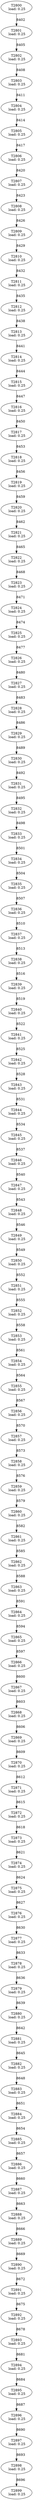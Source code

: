 digraph taskgraph {
	T2800 [label= "T2800\n load: 0.25"];
	T2801 [label= "T2801\n load: 0.25"];
	T2800 -> T2801[label=8402];
	T2802 [label= "T2802\n load: 0.25"];
	T2801 -> T2802[label=8405];
	T2803 [label= "T2803\n load: 0.25"];
	T2802 -> T2803[label=8408];
	T2804 [label= "T2804\n load: 0.25"];
	T2803 -> T2804[label=8411];
	T2805 [label= "T2805\n load: 0.25"];
	T2804 -> T2805[label=8414];
	T2806 [label= "T2806\n load: 0.25"];
	T2805 -> T2806[label=8417];
	T2807 [label= "T2807\n load: 0.25"];
	T2806 -> T2807[label=8420];
	T2808 [label= "T2808\n load: 0.25"];
	T2807 -> T2808[label=8423];
	T2809 [label= "T2809\n load: 0.25"];
	T2808 -> T2809[label=8426];
	T2810 [label= "T2810\n load: 0.25"];
	T2809 -> T2810[label=8429];
	T2811 [label= "T2811\n load: 0.25"];
	T2810 -> T2811[label=8432];
	T2812 [label= "T2812\n load: 0.25"];
	T2811 -> T2812[label=8435];
	T2813 [label= "T2813\n load: 0.25"];
	T2812 -> T2813[label=8438];
	T2814 [label= "T2814\n load: 0.25"];
	T2813 -> T2814[label=8441];
	T2815 [label= "T2815\n load: 0.25"];
	T2814 -> T2815[label=8444];
	T2816 [label= "T2816\n load: 0.25"];
	T2815 -> T2816[label=8447];
	T2817 [label= "T2817\n load: 0.25"];
	T2816 -> T2817[label=8450];
	T2818 [label= "T2818\n load: 0.25"];
	T2817 -> T2818[label=8453];
	T2819 [label= "T2819\n load: 0.25"];
	T2818 -> T2819[label=8456];
	T2820 [label= "T2820\n load: 0.25"];
	T2819 -> T2820[label=8459];
	T2821 [label= "T2821\n load: 0.25"];
	T2820 -> T2821[label=8462];
	T2822 [label= "T2822\n load: 0.25"];
	T2821 -> T2822[label=8465];
	T2823 [label= "T2823\n load: 0.25"];
	T2822 -> T2823[label=8468];
	T2824 [label= "T2824\n load: 0.25"];
	T2823 -> T2824[label=8471];
	T2825 [label= "T2825\n load: 0.25"];
	T2824 -> T2825[label=8474];
	T2826 [label= "T2826\n load: 0.25"];
	T2825 -> T2826[label=8477];
	T2827 [label= "T2827\n load: 0.25"];
	T2826 -> T2827[label=8480];
	T2828 [label= "T2828\n load: 0.25"];
	T2827 -> T2828[label=8483];
	T2829 [label= "T2829\n load: 0.25"];
	T2828 -> T2829[label=8486];
	T2830 [label= "T2830\n load: 0.25"];
	T2829 -> T2830[label=8489];
	T2831 [label= "T2831\n load: 0.25"];
	T2830 -> T2831[label=8492];
	T2832 [label= "T2832\n load: 0.25"];
	T2831 -> T2832[label=8495];
	T2833 [label= "T2833\n load: 0.25"];
	T2832 -> T2833[label=8498];
	T2834 [label= "T2834\n load: 0.25"];
	T2833 -> T2834[label=8501];
	T2835 [label= "T2835\n load: 0.25"];
	T2834 -> T2835[label=8504];
	T2836 [label= "T2836\n load: 0.25"];
	T2835 -> T2836[label=8507];
	T2837 [label= "T2837\n load: 0.25"];
	T2836 -> T2837[label=8510];
	T2838 [label= "T2838\n load: 0.25"];
	T2837 -> T2838[label=8513];
	T2839 [label= "T2839\n load: 0.25"];
	T2838 -> T2839[label=8516];
	T2840 [label= "T2840\n load: 0.25"];
	T2839 -> T2840[label=8519];
	T2841 [label= "T2841\n load: 0.25"];
	T2840 -> T2841[label=8522];
	T2842 [label= "T2842\n load: 0.25"];
	T2841 -> T2842[label=8525];
	T2843 [label= "T2843\n load: 0.25"];
	T2842 -> T2843[label=8528];
	T2844 [label= "T2844\n load: 0.25"];
	T2843 -> T2844[label=8531];
	T2845 [label= "T2845\n load: 0.25"];
	T2844 -> T2845[label=8534];
	T2846 [label= "T2846\n load: 0.25"];
	T2845 -> T2846[label=8537];
	T2847 [label= "T2847\n load: 0.25"];
	T2846 -> T2847[label=8540];
	T2848 [label= "T2848\n load: 0.25"];
	T2847 -> T2848[label=8543];
	T2849 [label= "T2849\n load: 0.25"];
	T2848 -> T2849[label=8546];
	T2850 [label= "T2850\n load: 0.25"];
	T2849 -> T2850[label=8549];
	T2851 [label= "T2851\n load: 0.25"];
	T2850 -> T2851[label=8552];
	T2852 [label= "T2852\n load: 0.25"];
	T2851 -> T2852[label=8555];
	T2853 [label= "T2853\n load: 0.25"];
	T2852 -> T2853[label=8558];
	T2854 [label= "T2854\n load: 0.25"];
	T2853 -> T2854[label=8561];
	T2855 [label= "T2855\n load: 0.25"];
	T2854 -> T2855[label=8564];
	T2856 [label= "T2856\n load: 0.25"];
	T2855 -> T2856[label=8567];
	T2857 [label= "T2857\n load: 0.25"];
	T2856 -> T2857[label=8570];
	T2858 [label= "T2858\n load: 0.25"];
	T2857 -> T2858[label=8573];
	T2859 [label= "T2859\n load: 0.25"];
	T2858 -> T2859[label=8576];
	T2860 [label= "T2860\n load: 0.25"];
	T2859 -> T2860[label=8579];
	T2861 [label= "T2861\n load: 0.25"];
	T2860 -> T2861[label=8582];
	T2862 [label= "T2862\n load: 0.25"];
	T2861 -> T2862[label=8585];
	T2863 [label= "T2863\n load: 0.25"];
	T2862 -> T2863[label=8588];
	T2864 [label= "T2864\n load: 0.25"];
	T2863 -> T2864[label=8591];
	T2865 [label= "T2865\n load: 0.25"];
	T2864 -> T2865[label=8594];
	T2866 [label= "T2866\n load: 0.25"];
	T2865 -> T2866[label=8597];
	T2867 [label= "T2867\n load: 0.25"];
	T2866 -> T2867[label=8600];
	T2868 [label= "T2868\n load: 0.25"];
	T2867 -> T2868[label=8603];
	T2869 [label= "T2869\n load: 0.25"];
	T2868 -> T2869[label=8606];
	T2870 [label= "T2870\n load: 0.25"];
	T2869 -> T2870[label=8609];
	T2871 [label= "T2871\n load: 0.25"];
	T2870 -> T2871[label=8612];
	T2872 [label= "T2872\n load: 0.25"];
	T2871 -> T2872[label=8615];
	T2873 [label= "T2873\n load: 0.25"];
	T2872 -> T2873[label=8618];
	T2874 [label= "T2874\n load: 0.25"];
	T2873 -> T2874[label=8621];
	T2875 [label= "T2875\n load: 0.25"];
	T2874 -> T2875[label=8624];
	T2876 [label= "T2876\n load: 0.25"];
	T2875 -> T2876[label=8627];
	T2877 [label= "T2877\n load: 0.25"];
	T2876 -> T2877[label=8630];
	T2878 [label= "T2878\n load: 0.25"];
	T2877 -> T2878[label=8633];
	T2879 [label= "T2879\n load: 0.25"];
	T2878 -> T2879[label=8636];
	T2880 [label= "T2880\n load: 0.25"];
	T2879 -> T2880[label=8639];
	T2881 [label= "T2881\n load: 0.25"];
	T2880 -> T2881[label=8642];
	T2882 [label= "T2882\n load: 0.25"];
	T2881 -> T2882[label=8645];
	T2883 [label= "T2883\n load: 0.25"];
	T2882 -> T2883[label=8648];
	T2884 [label= "T2884\n load: 0.25"];
	T2883 -> T2884[label=8651];
	T2885 [label= "T2885\n load: 0.25"];
	T2884 -> T2885[label=8654];
	T2886 [label= "T2886\n load: 0.25"];
	T2885 -> T2886[label=8657];
	T2887 [label= "T2887\n load: 0.25"];
	T2886 -> T2887[label=8660];
	T2888 [label= "T2888\n load: 0.25"];
	T2887 -> T2888[label=8663];
	T2889 [label= "T2889\n load: 0.25"];
	T2888 -> T2889[label=8666];
	T2890 [label= "T2890\n load: 0.25"];
	T2889 -> T2890[label=8669];
	T2891 [label= "T2891\n load: 0.25"];
	T2890 -> T2891[label=8672];
	T2892 [label= "T2892\n load: 0.25"];
	T2891 -> T2892[label=8675];
	T2893 [label= "T2893\n load: 0.25"];
	T2892 -> T2893[label=8678];
	T2894 [label= "T2894\n load: 0.25"];
	T2893 -> T2894[label=8681];
	T2895 [label= "T2895\n load: 0.25"];
	T2894 -> T2895[label=8684];
	T2896 [label= "T2896\n load: 0.25"];
	T2895 -> T2896[label=8687];
	T2897 [label= "T2897\n load: 0.25"];
	T2896 -> T2897[label=8690];
	T2898 [label= "T2898\n load: 0.25"];
	T2897 -> T2898[label=8693];
	T2899 [label= "T2899\n load: 0.25"];
	T2898 -> T2899[label=8696];
}
